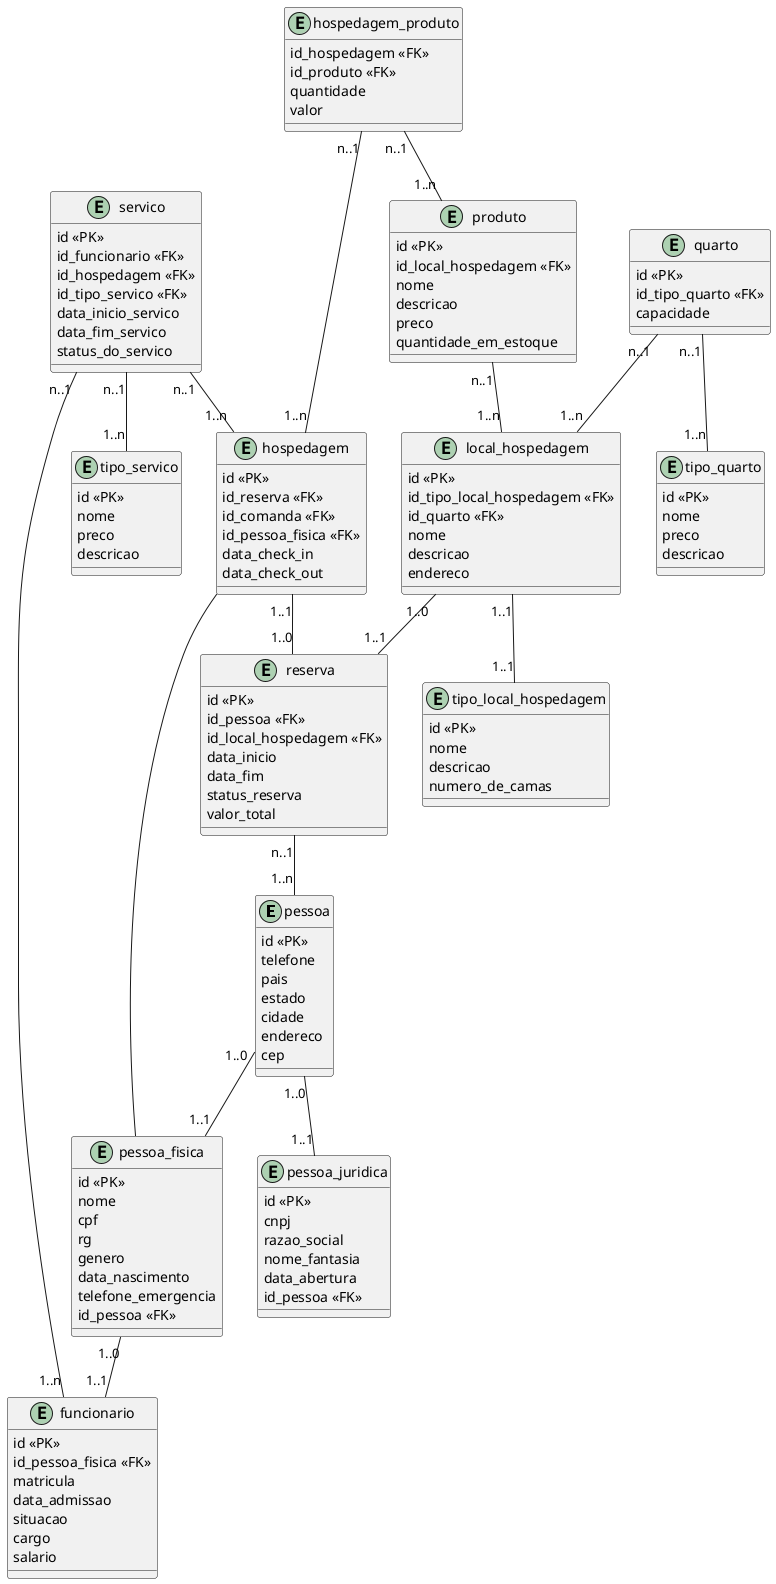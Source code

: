 @startuml Hospedagem

entity pessoa{
    id <<PK>>
    telefone
    pais
    estado
    cidade
    endereco
    cep
}

entity pessoa_fisica{
    id <<PK>>
    nome
    cpf
    rg
    genero
    data_nascimento
    telefone_emergencia
    id_pessoa <<FK>>
}

entity pessoa_juridica{
    id <<PK>>
    cnpj
    razao_social
    nome_fantasia
    data_abertura
    id_pessoa <<FK>>
}

entity funcionario{
    id <<PK>>
    id_pessoa_fisica <<FK>>
    matricula
    data_admissao
    situacao
    cargo
    salario
}

entity reserva{
    id <<PK>>
    id_pessoa <<FK>>
    id_local_hospedagem <<FK>>
    data_inicio
    data_fim
    status_reserva
    valor_total
}

entity hospedagem{
    id <<PK>>
    id_reserva <<FK>>
    id_comanda <<FK>>
    id_pessoa_fisica <<FK>>
    data_check_in
    data_check_out
}

entity tipo_local_hospedagem{
    id <<PK>>
    nome
    descricao
    numero_de_camas
}

entity local_hospedagem{
    id <<PK>>
    id_tipo_local_hospedagem <<FK>>
    id_quarto <<FK>>
    nome
    descricao
    endereco
}

entity tipo_quarto{
    id <<PK>>
    nome
    preco
    descricao
}

entity quarto{
    id <<PK>>
    id_tipo_quarto <<FK>>
    capacidade
}

entity tipo_servico{
    id <<PK>>
    nome
    preco
    descricao
}

entity servico{
    id <<PK>>
    id_funcionario <<FK>>
    id_hospedagem <<FK>>
    id_tipo_servico <<FK>>
    data_inicio_servico
    data_fim_servico
    status_do_servico
}

entity produto{
    id <<PK>>
    id_local_hospedagem <<FK>>
    nome
    descricao
    preco
    quantidade_em_estoque
}

entity hospedagem_produto{
    id_hospedagem <<FK>>
    id_produto <<FK>>
    quantidade
    valor
}

pessoa "1..0" -- "1..1" pessoa_fisica
pessoa "1..0" -- "1..1" pessoa_juridica

pessoa_fisica "1..0" -- "1..1" funcionario

reserva "n..1" -- "1..n" pessoa
hospedagem "1..1" -- "1..0" reserva

local_hospedagem "1..0" -- "1..1" reserva
local_hospedagem "1..1" -- "1..1" tipo_local_hospedagem

quarto "n..1" -- "1..n" tipo_quarto
quarto "n..1" -- "1..n" local_hospedagem

produto "n..1" -- "1..n" local_hospedagem

hospedagem_produto "n..1" -- "1..n" produto
hospedagem_produto "n..1" -- "1..n" hospedagem

servico "n..1" -- "1..n" tipo_servico
servico "n..1" -- "1..n" funcionario
servico "n..1" -- "1..n" hospedagem

hospedagem -- pessoa_fisica

@enduml